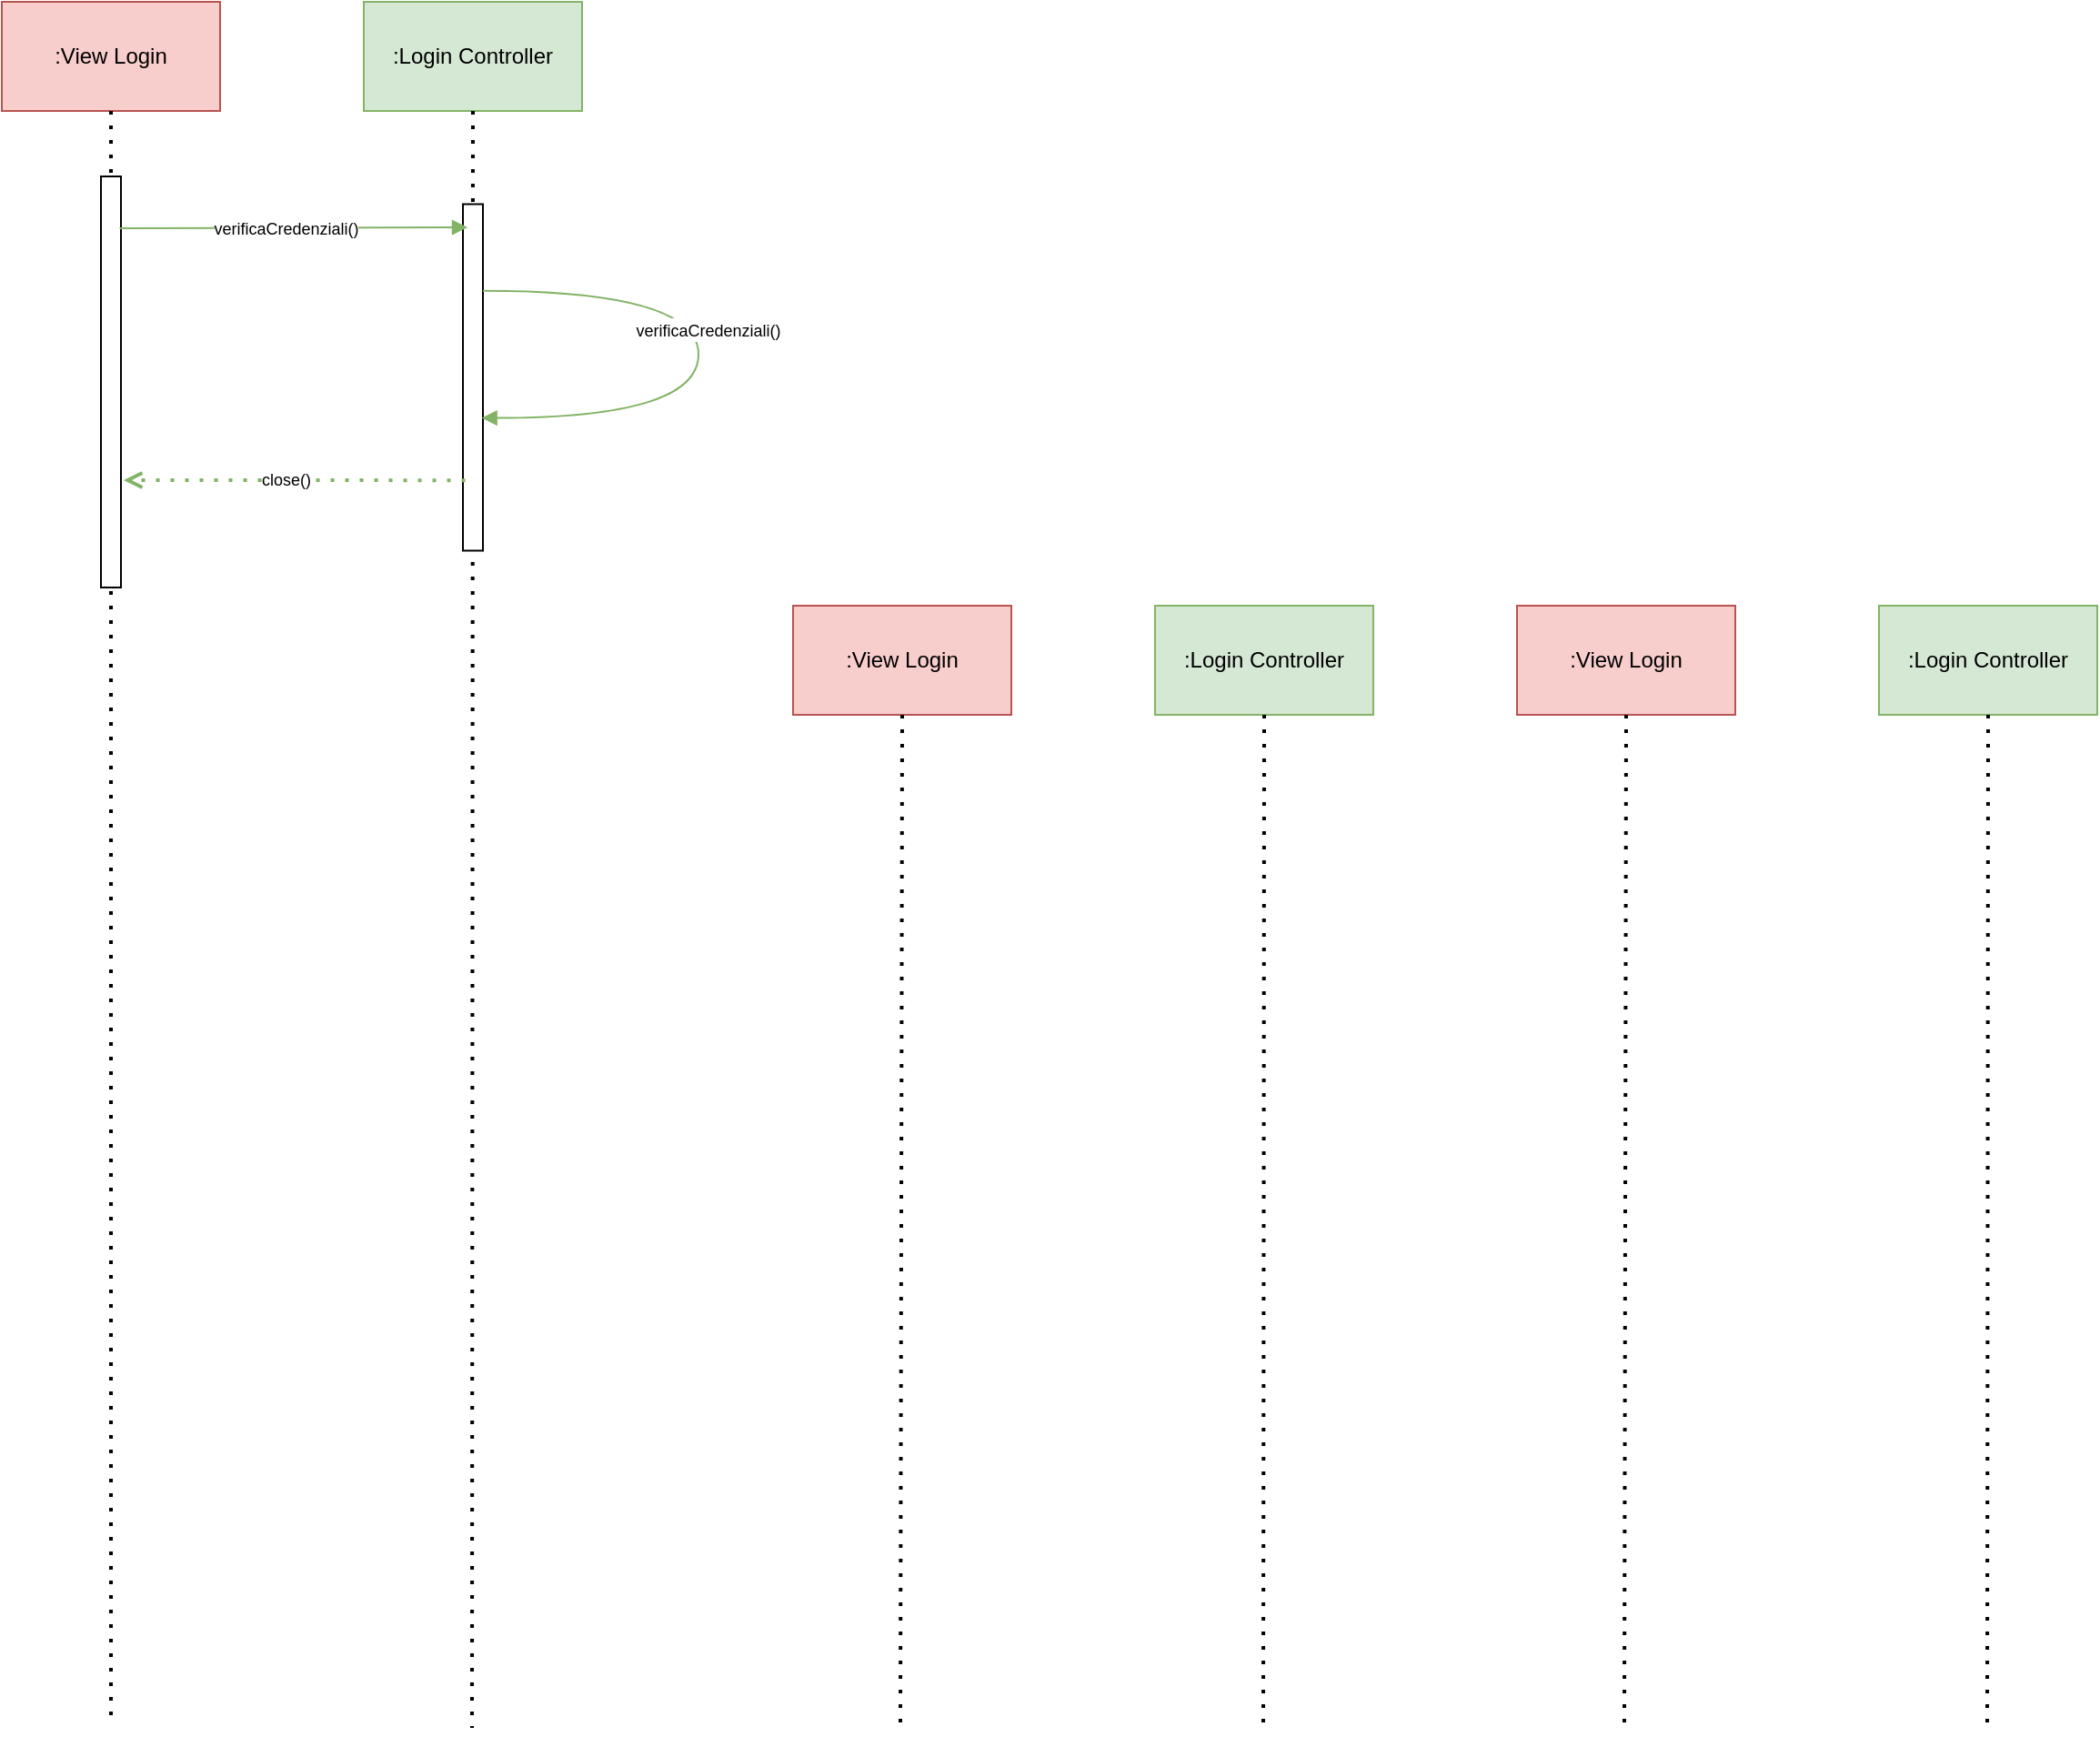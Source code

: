 <mxfile version="24.4.13" type="github">
  <diagram name="Page-1" id="ag5bWKGfYGbEhARfmbbc">
    <mxGraphModel dx="1794" dy="1212" grid="0" gridSize="10" guides="1" tooltips="1" connect="1" arrows="1" fold="1" page="0" pageScale="1" pageWidth="850" pageHeight="1100" math="0" shadow="0">
      <root>
        <mxCell id="0" />
        <mxCell id="1" parent="0" />
        <mxCell id="oBzKwtTu6Xq8htBzXSEk-1" value=":View Login" style="rounded=0;whiteSpace=wrap;html=1;fillColor=#f8cecc;strokeColor=#b85450;" vertex="1" parent="1">
          <mxGeometry x="-203" y="-265" width="120" height="60" as="geometry" />
        </mxCell>
        <mxCell id="oBzKwtTu6Xq8htBzXSEk-2" value=":Login Controller" style="rounded=0;whiteSpace=wrap;html=1;fillColor=#d5e8d4;strokeColor=#82b366;" vertex="1" parent="1">
          <mxGeometry x="-4" y="-265" width="120" height="60" as="geometry" />
        </mxCell>
        <mxCell id="oBzKwtTu6Xq8htBzXSEk-3" value="" style="endArrow=none;dashed=1;html=1;dashPattern=1 3;strokeWidth=2;rounded=0;exitX=0.5;exitY=1;exitDx=0;exitDy=0;" edge="1" parent="1" source="oBzKwtTu6Xq8htBzXSEk-1">
          <mxGeometry width="50" height="50" relative="1" as="geometry">
            <mxPoint x="-151" y="-157" as="sourcePoint" />
            <mxPoint x="-143" y="680" as="targetPoint" />
          </mxGeometry>
        </mxCell>
        <mxCell id="oBzKwtTu6Xq8htBzXSEk-4" value="" style="endArrow=none;dashed=1;html=1;dashPattern=1 3;strokeWidth=2;rounded=0;" edge="1" parent="1" source="oBzKwtTu6Xq8htBzXSEk-2">
          <mxGeometry width="50" height="50" relative="1" as="geometry">
            <mxPoint x="55.5" y="-201" as="sourcePoint" />
            <mxPoint x="55.5" y="684" as="targetPoint" />
          </mxGeometry>
        </mxCell>
        <mxCell id="oBzKwtTu6Xq8htBzXSEk-5" value="" style="rounded=0;whiteSpace=wrap;html=1;rotation=90;" vertex="1" parent="1">
          <mxGeometry x="-256" y="-61.5" width="226" height="11" as="geometry" />
        </mxCell>
        <mxCell id="oBzKwtTu6Xq8htBzXSEk-6" value="" style="rounded=0;whiteSpace=wrap;html=1;rotation=90;" vertex="1" parent="1">
          <mxGeometry x="-39.25" y="-64" width="190.5" height="11" as="geometry" />
        </mxCell>
        <mxCell id="oBzKwtTu6Xq8htBzXSEk-8" value="" style="endArrow=block;html=1;rounded=0;fillColor=#d5e8d4;strokeColor=#82b366;endFill=1;exitX=0.126;exitY=0.067;exitDx=0;exitDy=0;exitPerimeter=0;" edge="1" parent="1" source="oBzKwtTu6Xq8htBzXSEk-5">
          <mxGeometry width="50" height="50" relative="1" as="geometry">
            <mxPoint x="-51" y="-112" as="sourcePoint" />
            <mxPoint x="53" y="-141" as="targetPoint" />
          </mxGeometry>
        </mxCell>
        <mxCell id="oBzKwtTu6Xq8htBzXSEk-10" value="&lt;font style=&quot;font-size: 9px;&quot;&gt;verificaCredenziali()&lt;/font&gt;" style="edgeLabel;html=1;align=center;verticalAlign=middle;resizable=0;points=[];" vertex="1" connectable="0" parent="oBzKwtTu6Xq8htBzXSEk-8">
          <mxGeometry x="-0.094" y="1" relative="1" as="geometry">
            <mxPoint x="4" as="offset" />
          </mxGeometry>
        </mxCell>
        <mxCell id="oBzKwtTu6Xq8htBzXSEk-11" value="" style="endArrow=block;html=1;rounded=0;fillColor=#d5e8d4;strokeColor=#82b366;endFill=1;exitX=0.25;exitY=0;exitDx=0;exitDy=0;edgeStyle=orthogonalEdgeStyle;curved=1;entryX=0.617;entryY=0.063;entryDx=0;entryDy=0;entryPerimeter=0;" edge="1" parent="1" source="oBzKwtTu6Xq8htBzXSEk-6" target="oBzKwtTu6Xq8htBzXSEk-6">
          <mxGeometry width="50" height="50" relative="1" as="geometry">
            <mxPoint x="98" y="-105" as="sourcePoint" />
            <mxPoint x="161" y="-33" as="targetPoint" />
            <Array as="points">
              <mxPoint x="180" y="-106" />
              <mxPoint x="180" y="-36" />
            </Array>
          </mxGeometry>
        </mxCell>
        <mxCell id="oBzKwtTu6Xq8htBzXSEk-12" value="&lt;font style=&quot;font-size: 9px;&quot;&gt;verificaCredenziali()&lt;/font&gt;" style="edgeLabel;html=1;align=center;verticalAlign=middle;resizable=0;points=[];" vertex="1" connectable="0" parent="oBzKwtTu6Xq8htBzXSEk-11">
          <mxGeometry x="-0.094" y="1" relative="1" as="geometry">
            <mxPoint x="4" as="offset" />
          </mxGeometry>
        </mxCell>
        <mxCell id="oBzKwtTu6Xq8htBzXSEk-13" value="" style="endArrow=open;dashed=1;html=1;dashPattern=1 3;strokeWidth=2;rounded=0;endFill=0;fillColor=#d5e8d4;strokeColor=#82b366;exitX=0.797;exitY=0.885;exitDx=0;exitDy=0;exitPerimeter=0;" edge="1" parent="1" source="oBzKwtTu6Xq8htBzXSEk-6">
          <mxGeometry width="50" height="50" relative="1" as="geometry">
            <mxPoint x="47" y="-2" as="sourcePoint" />
            <mxPoint x="-136" y="-2" as="targetPoint" />
          </mxGeometry>
        </mxCell>
        <mxCell id="oBzKwtTu6Xq8htBzXSEk-15" value="&lt;font style=&quot;font-size: 9px;&quot;&gt;close()&lt;/font&gt;" style="edgeLabel;html=1;align=center;verticalAlign=middle;resizable=0;points=[];" vertex="1" connectable="0" parent="oBzKwtTu6Xq8htBzXSEk-13">
          <mxGeometry x="0.06" y="-1" relative="1" as="geometry">
            <mxPoint as="offset" />
          </mxGeometry>
        </mxCell>
        <mxCell id="oBzKwtTu6Xq8htBzXSEk-16" value=":View Login" style="rounded=0;whiteSpace=wrap;html=1;fillColor=#f8cecc;strokeColor=#b85450;" vertex="1" parent="1">
          <mxGeometry x="232" y="67" width="120" height="60" as="geometry" />
        </mxCell>
        <mxCell id="oBzKwtTu6Xq8htBzXSEk-17" value=":Login Controller" style="rounded=0;whiteSpace=wrap;html=1;fillColor=#d5e8d4;strokeColor=#82b366;" vertex="1" parent="1">
          <mxGeometry x="431" y="67" width="120" height="60" as="geometry" />
        </mxCell>
        <mxCell id="oBzKwtTu6Xq8htBzXSEk-18" value="" style="endArrow=none;dashed=1;html=1;dashPattern=1 3;strokeWidth=2;rounded=0;exitX=0.5;exitY=1;exitDx=0;exitDy=0;" edge="1" source="oBzKwtTu6Xq8htBzXSEk-16" parent="1">
          <mxGeometry width="50" height="50" relative="1" as="geometry">
            <mxPoint x="284" y="175" as="sourcePoint" />
            <mxPoint x="291" y="681" as="targetPoint" />
          </mxGeometry>
        </mxCell>
        <mxCell id="oBzKwtTu6Xq8htBzXSEk-36" value="" style="endArrow=none;dashed=1;html=1;dashPattern=1 3;strokeWidth=2;rounded=0;exitX=0.5;exitY=1;exitDx=0;exitDy=0;" edge="1" parent="1" source="oBzKwtTu6Xq8htBzXSEk-17">
          <mxGeometry width="50" height="50" relative="1" as="geometry">
            <mxPoint x="491.5" y="132" as="sourcePoint" />
            <mxPoint x="490.5" y="686" as="targetPoint" />
          </mxGeometry>
        </mxCell>
        <mxCell id="oBzKwtTu6Xq8htBzXSEk-37" value=":View Login" style="rounded=0;whiteSpace=wrap;html=1;fillColor=#f8cecc;strokeColor=#b85450;" vertex="1" parent="1">
          <mxGeometry x="630" y="67" width="120" height="60" as="geometry" />
        </mxCell>
        <mxCell id="oBzKwtTu6Xq8htBzXSEk-38" value=":Login Controller" style="rounded=0;whiteSpace=wrap;html=1;fillColor=#d5e8d4;strokeColor=#82b366;" vertex="1" parent="1">
          <mxGeometry x="829" y="67" width="120" height="60" as="geometry" />
        </mxCell>
        <mxCell id="oBzKwtTu6Xq8htBzXSEk-39" value="" style="endArrow=none;dashed=1;html=1;dashPattern=1 3;strokeWidth=2;rounded=0;exitX=0.5;exitY=1;exitDx=0;exitDy=0;" edge="1" source="oBzKwtTu6Xq8htBzXSEk-37" parent="1">
          <mxGeometry width="50" height="50" relative="1" as="geometry">
            <mxPoint x="682" y="175" as="sourcePoint" />
            <mxPoint x="689" y="681" as="targetPoint" />
          </mxGeometry>
        </mxCell>
        <mxCell id="oBzKwtTu6Xq8htBzXSEk-40" value="" style="endArrow=none;dashed=1;html=1;dashPattern=1 3;strokeWidth=2;rounded=0;exitX=0.5;exitY=1;exitDx=0;exitDy=0;" edge="1" source="oBzKwtTu6Xq8htBzXSEk-38" parent="1">
          <mxGeometry width="50" height="50" relative="1" as="geometry">
            <mxPoint x="889.5" y="132" as="sourcePoint" />
            <mxPoint x="888.5" y="686" as="targetPoint" />
          </mxGeometry>
        </mxCell>
      </root>
    </mxGraphModel>
  </diagram>
</mxfile>
